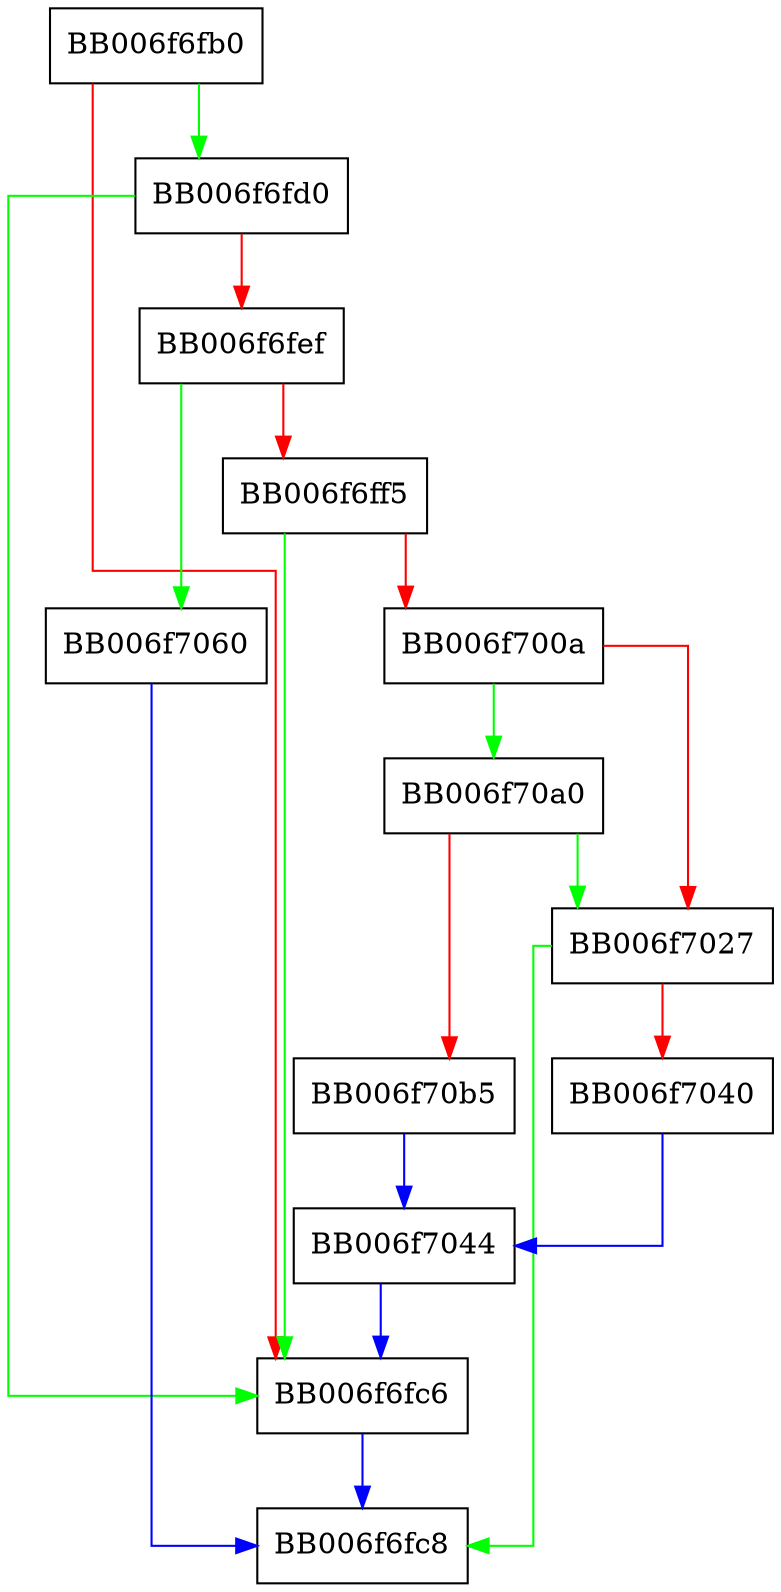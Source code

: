 digraph rsa_sha1_sign_init {
  node [shape="box"];
  graph [splines=ortho];
  BB006f6fb0 -> BB006f6fd0 [color="green"];
  BB006f6fb0 -> BB006f6fc6 [color="red"];
  BB006f6fc6 -> BB006f6fc8 [color="blue"];
  BB006f6fd0 -> BB006f6fc6 [color="green"];
  BB006f6fd0 -> BB006f6fef [color="red"];
  BB006f6fef -> BB006f7060 [color="green"];
  BB006f6fef -> BB006f6ff5 [color="red"];
  BB006f6ff5 -> BB006f6fc6 [color="green"];
  BB006f6ff5 -> BB006f700a [color="red"];
  BB006f700a -> BB006f70a0 [color="green"];
  BB006f700a -> BB006f7027 [color="red"];
  BB006f7027 -> BB006f6fc8 [color="green"];
  BB006f7027 -> BB006f7040 [color="red"];
  BB006f7040 -> BB006f7044 [color="blue"];
  BB006f7044 -> BB006f6fc6 [color="blue"];
  BB006f7060 -> BB006f6fc8 [color="blue"];
  BB006f70a0 -> BB006f7027 [color="green"];
  BB006f70a0 -> BB006f70b5 [color="red"];
  BB006f70b5 -> BB006f7044 [color="blue"];
}